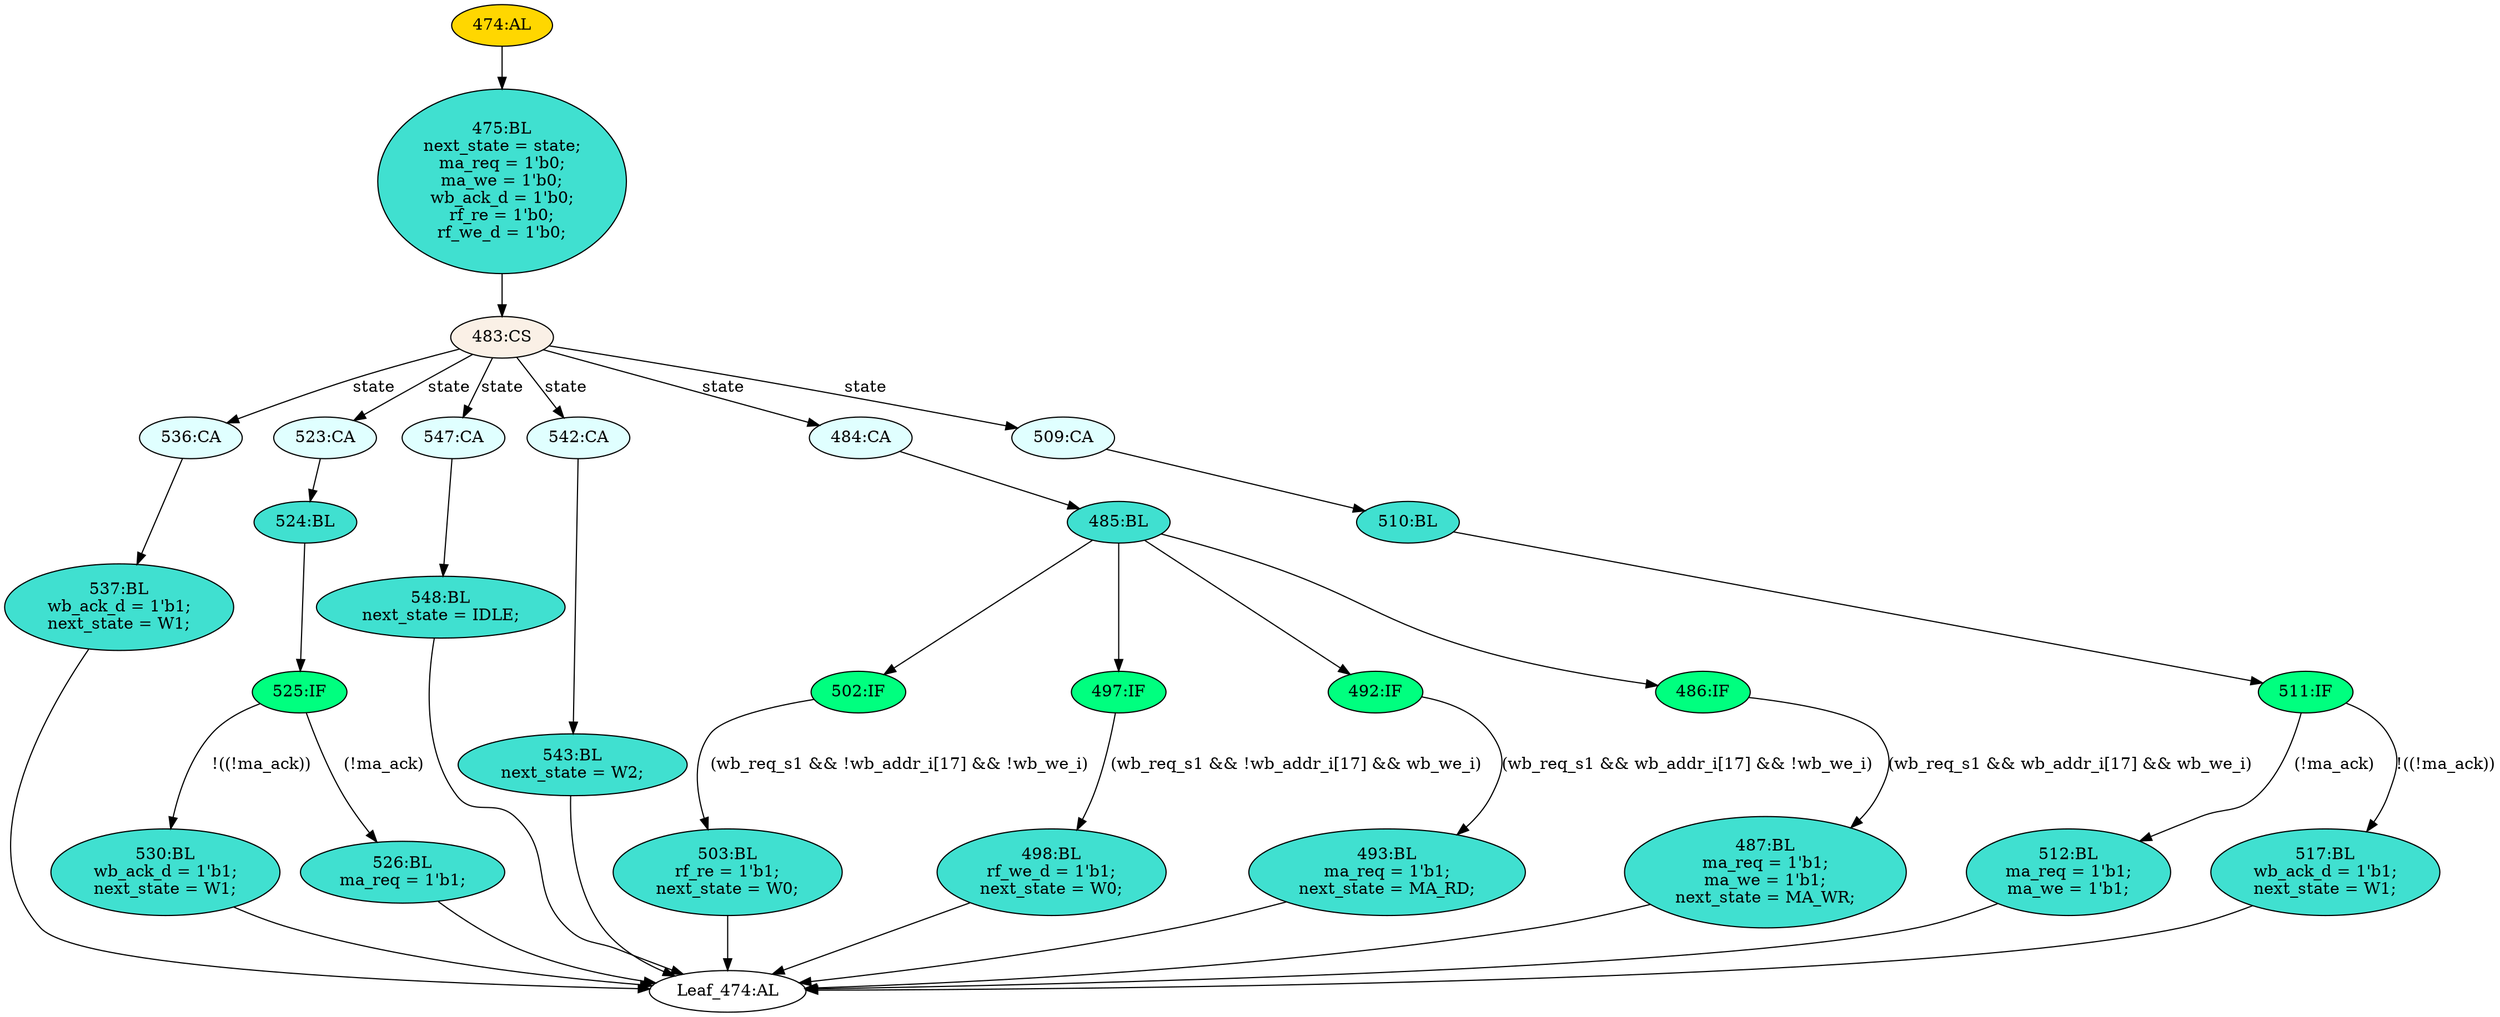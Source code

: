 strict digraph "" {
	node [label="\N"];
	"474:AL"	 [ast="<pyverilog.vparser.ast.Always object at 0x7f7bca951b90>",
		clk_sens=False,
		fillcolor=gold,
		label="474:AL",
		sens="['state', 'wb_req_s1', 'wb_addr_i', 'ma_ack', 'wb_we_i']",
		statements="[]",
		style=filled,
		typ=Always,
		use_var="['wb_req_s1', 'wb_we_i', 'state', 'wb_addr_i', 'ma_ack']"];
	"475:BL"	 [ast="<pyverilog.vparser.ast.Block object at 0x7f7bca951e90>",
		fillcolor=turquoise,
		label="475:BL
next_state = state;
ma_req = 1'b0;
ma_we = 1'b0;
wb_ack_d = 1'b0;
rf_re = 1'b0;
rf_we_d = 1'b0;",
		statements="[<pyverilog.vparser.ast.BlockingSubstitution object at 0x7f7bca951ed0>, <pyverilog.vparser.ast.BlockingSubstitution object at 0x7f7bca954090>, <\
pyverilog.vparser.ast.BlockingSubstitution object at 0x7f7bca9541d0>, <pyverilog.vparser.ast.BlockingSubstitution object at 0x7f7bca954310>, <\
pyverilog.vparser.ast.BlockingSubstitution object at 0x7f7bca954450>, <pyverilog.vparser.ast.BlockingSubstitution object at 0x7f7bca954590>]",
		style=filled,
		typ=Block];
	"474:AL" -> "475:BL"	 [cond="[]",
		lineno=None];
	"524:BL"	 [ast="<pyverilog.vparser.ast.Block object at 0x7f7bca968510>",
		fillcolor=turquoise,
		label="524:BL",
		statements="[]",
		style=filled,
		typ=Block];
	"525:IF"	 [ast="<pyverilog.vparser.ast.IfStatement object at 0x7f7bca968550>",
		fillcolor=springgreen,
		label="525:IF",
		statements="[]",
		style=filled,
		typ=IfStatement];
	"524:BL" -> "525:IF"	 [cond="[]",
		lineno=None];
	"503:BL"	 [ast="<pyverilog.vparser.ast.Block object at 0x7f7bca95e850>",
		fillcolor=turquoise,
		label="503:BL
rf_re = 1'b1;
next_state = W0;",
		statements="[<pyverilog.vparser.ast.BlockingSubstitution object at 0x7f7bca95e890>, <pyverilog.vparser.ast.BlockingSubstitution object at 0x7f7bca95e9d0>]",
		style=filled,
		typ=Block];
	"Leaf_474:AL"	 [def_var="['wb_ack_d', 'ma_we', 'rf_we_d', 'ma_req', 'rf_re', 'next_state']",
		label="Leaf_474:AL"];
	"503:BL" -> "Leaf_474:AL"	 [cond="[]",
		lineno=None];
	"536:CA"	 [ast="<pyverilog.vparser.ast.Case object at 0x7f7bca968a50>",
		fillcolor=lightcyan,
		label="536:CA",
		statements="[]",
		style=filled,
		typ=Case];
	"537:BL"	 [ast="<pyverilog.vparser.ast.Block object at 0x7f7bca968ad0>",
		fillcolor=turquoise,
		label="537:BL
wb_ack_d = 1'b1;
next_state = W1;",
		statements="[<pyverilog.vparser.ast.BlockingSubstitution object at 0x7f7bca968b10>, <pyverilog.vparser.ast.BlockingSubstitution object at 0x7f7bca968c50>]",
		style=filled,
		typ=Block];
	"536:CA" -> "537:BL"	 [cond="[]",
		lineno=None];
	"523:CA"	 [ast="<pyverilog.vparser.ast.Case object at 0x7f7bca968490>",
		fillcolor=lightcyan,
		label="523:CA",
		statements="[]",
		style=filled,
		typ=Case];
	"523:CA" -> "524:BL"	 [cond="[]",
		lineno=None];
	"543:BL"	 [ast="<pyverilog.vparser.ast.Block object at 0x7f7bca968e10>",
		fillcolor=turquoise,
		label="543:BL
next_state = W2;",
		statements="[<pyverilog.vparser.ast.BlockingSubstitution object at 0x7f7bca968e50>]",
		style=filled,
		typ=Block];
	"543:BL" -> "Leaf_474:AL"	 [cond="[]",
		lineno=None];
	"483:CS"	 [ast="<pyverilog.vparser.ast.CaseStatement object at 0x7f7bca9546d0>",
		fillcolor=linen,
		label="483:CS",
		statements="[]",
		style=filled,
		typ=CaseStatement];
	"475:BL" -> "483:CS"	 [cond="[]",
		lineno=None];
	"530:BL"	 [ast="<pyverilog.vparser.ast.Block object at 0x7f7bca968590>",
		fillcolor=turquoise,
		label="530:BL
wb_ack_d = 1'b1;
next_state = W1;",
		statements="[<pyverilog.vparser.ast.BlockingSubstitution object at 0x7f7bca9685d0>, <pyverilog.vparser.ast.BlockingSubstitution object at 0x7f7bca968710>]",
		style=filled,
		typ=Block];
	"530:BL" -> "Leaf_474:AL"	 [cond="[]",
		lineno=None];
	"526:BL"	 [ast="<pyverilog.vparser.ast.Block object at 0x7f7bca968850>",
		fillcolor=turquoise,
		label="526:BL
ma_req = 1'b1;",
		statements="[<pyverilog.vparser.ast.BlockingSubstitution object at 0x7f7bca968890>]",
		style=filled,
		typ=Block];
	"526:BL" -> "Leaf_474:AL"	 [cond="[]",
		lineno=None];
	"547:CA"	 [ast="<pyverilog.vparser.ast.Case object at 0x7f7bca968fd0>",
		fillcolor=lightcyan,
		label="547:CA",
		statements="[]",
		style=filled,
		typ=Case];
	"548:BL"	 [ast="<pyverilog.vparser.ast.Block object at 0x7f7bca973090>",
		fillcolor=turquoise,
		label="548:BL
next_state = IDLE;",
		statements="[<pyverilog.vparser.ast.BlockingSubstitution object at 0x7f7bca9730d0>]",
		style=filled,
		typ=Block];
	"547:CA" -> "548:BL"	 [cond="[]",
		lineno=None];
	"498:BL"	 [ast="<pyverilog.vparser.ast.Block object at 0x7f7bca95e350>",
		fillcolor=turquoise,
		label="498:BL
rf_we_d = 1'b1;
next_state = W0;",
		statements="[<pyverilog.vparser.ast.BlockingSubstitution object at 0x7f7bca95e390>, <pyverilog.vparser.ast.BlockingSubstitution object at 0x7f7bca95e4d0>]",
		style=filled,
		typ=Block];
	"498:BL" -> "Leaf_474:AL"	 [cond="[]",
		lineno=None];
	"511:IF"	 [ast="<pyverilog.vparser.ast.IfStatement object at 0x7f7bca95ee10>",
		fillcolor=springgreen,
		label="511:IF",
		statements="[]",
		style=filled,
		typ=IfStatement];
	"512:BL"	 [ast="<pyverilog.vparser.ast.Block object at 0x7f7bca968150>",
		fillcolor=turquoise,
		label="512:BL
ma_req = 1'b1;
ma_we = 1'b1;",
		statements="[<pyverilog.vparser.ast.BlockingSubstitution object at 0x7f7bca968190>, <pyverilog.vparser.ast.BlockingSubstitution object at 0x7f7bca9682d0>]",
		style=filled,
		typ=Block];
	"511:IF" -> "512:BL"	 [cond="['ma_ack']",
		label="(!ma_ack)",
		lineno=511];
	"517:BL"	 [ast="<pyverilog.vparser.ast.Block object at 0x7f7bca95ee50>",
		fillcolor=turquoise,
		label="517:BL
wb_ack_d = 1'b1;
next_state = W1;",
		statements="[<pyverilog.vparser.ast.BlockingSubstitution object at 0x7f7bca95ee90>, <pyverilog.vparser.ast.BlockingSubstitution object at 0x7f7bca95efd0>]",
		style=filled,
		typ=Block];
	"511:IF" -> "517:BL"	 [cond="['ma_ack']",
		label="!((!ma_ack))",
		lineno=511];
	"542:CA"	 [ast="<pyverilog.vparser.ast.Case object at 0x7f7bca968d90>",
		fillcolor=lightcyan,
		label="542:CA",
		statements="[]",
		style=filled,
		typ=Case];
	"542:CA" -> "543:BL"	 [cond="[]",
		lineno=None];
	"487:BL"	 [ast="<pyverilog.vparser.ast.Block object at 0x7f7bca954890>",
		fillcolor=turquoise,
		label="487:BL
ma_req = 1'b1;
ma_we = 1'b1;
next_state = MA_WR;",
		statements="[<pyverilog.vparser.ast.BlockingSubstitution object at 0x7f7bca9548d0>, <pyverilog.vparser.ast.BlockingSubstitution object at 0x7f7bca954a10>, <\
pyverilog.vparser.ast.BlockingSubstitution object at 0x7f7bca954ad0>]",
		style=filled,
		typ=Block];
	"487:BL" -> "Leaf_474:AL"	 [cond="[]",
		lineno=None];
	"537:BL" -> "Leaf_474:AL"	 [cond="[]",
		lineno=None];
	"493:BL"	 [ast="<pyverilog.vparser.ast.Block object at 0x7f7bca954e10>",
		fillcolor=turquoise,
		label="493:BL
ma_req = 1'b1;
next_state = MA_RD;",
		statements="[<pyverilog.vparser.ast.BlockingSubstitution object at 0x7f7bca954e50>, <pyverilog.vparser.ast.BlockingSubstitution object at 0x7f7bca954f90>]",
		style=filled,
		typ=Block];
	"493:BL" -> "Leaf_474:AL"	 [cond="[]",
		lineno=None];
	"502:IF"	 [ast="<pyverilog.vparser.ast.IfStatement object at 0x7f7bca95e810>",
		fillcolor=springgreen,
		label="502:IF",
		statements="[]",
		style=filled,
		typ=IfStatement];
	"502:IF" -> "503:BL"	 [cond="['wb_req_s1', 'wb_addr_i', 'wb_we_i']",
		label="(wb_req_s1 && !wb_addr_i[17] && !wb_we_i)",
		lineno=502];
	"512:BL" -> "Leaf_474:AL"	 [cond="[]",
		lineno=None];
	"485:BL"	 [ast="<pyverilog.vparser.ast.Block object at 0x7f7bca954810>",
		fillcolor=turquoise,
		label="485:BL",
		statements="[]",
		style=filled,
		typ=Block];
	"485:BL" -> "502:IF"	 [cond="[]",
		lineno=None];
	"497:IF"	 [ast="<pyverilog.vparser.ast.IfStatement object at 0x7f7bca95e310>",
		fillcolor=springgreen,
		label="497:IF",
		statements="[]",
		style=filled,
		typ=IfStatement];
	"485:BL" -> "497:IF"	 [cond="[]",
		lineno=None];
	"492:IF"	 [ast="<pyverilog.vparser.ast.IfStatement object at 0x7f7bca954dd0>",
		fillcolor=springgreen,
		label="492:IF",
		statements="[]",
		style=filled,
		typ=IfStatement];
	"485:BL" -> "492:IF"	 [cond="[]",
		lineno=None];
	"486:IF"	 [ast="<pyverilog.vparser.ast.IfStatement object at 0x7f7bca954850>",
		fillcolor=springgreen,
		label="486:IF",
		statements="[]",
		style=filled,
		typ=IfStatement];
	"485:BL" -> "486:IF"	 [cond="[]",
		lineno=None];
	"548:BL" -> "Leaf_474:AL"	 [cond="[]",
		lineno=None];
	"497:IF" -> "498:BL"	 [cond="['wb_req_s1', 'wb_addr_i', 'wb_we_i']",
		label="(wb_req_s1 && !wb_addr_i[17] && wb_we_i)",
		lineno=497];
	"517:BL" -> "Leaf_474:AL"	 [cond="[]",
		lineno=None];
	"525:IF" -> "530:BL"	 [cond="['ma_ack']",
		label="!((!ma_ack))",
		lineno=525];
	"525:IF" -> "526:BL"	 [cond="['ma_ack']",
		label="(!ma_ack)",
		lineno=525];
	"492:IF" -> "493:BL"	 [cond="['wb_req_s1', 'wb_addr_i', 'wb_we_i']",
		label="(wb_req_s1 && wb_addr_i[17] && !wb_we_i)",
		lineno=492];
	"510:BL"	 [ast="<pyverilog.vparser.ast.Block object at 0x7f7bca95edd0>",
		fillcolor=turquoise,
		label="510:BL",
		statements="[]",
		style=filled,
		typ=Block];
	"510:BL" -> "511:IF"	 [cond="[]",
		lineno=None];
	"483:CS" -> "536:CA"	 [cond="['state']",
		label=state,
		lineno=483];
	"483:CS" -> "523:CA"	 [cond="['state']",
		label=state,
		lineno=483];
	"483:CS" -> "547:CA"	 [cond="['state']",
		label=state,
		lineno=483];
	"483:CS" -> "542:CA"	 [cond="['state']",
		label=state,
		lineno=483];
	"484:CA"	 [ast="<pyverilog.vparser.ast.Case object at 0x7f7bca954790>",
		fillcolor=lightcyan,
		label="484:CA",
		statements="[]",
		style=filled,
		typ=Case];
	"483:CS" -> "484:CA"	 [cond="['state']",
		label=state,
		lineno=483];
	"509:CA"	 [ast="<pyverilog.vparser.ast.Case object at 0x7f7bca95ed50>",
		fillcolor=lightcyan,
		label="509:CA",
		statements="[]",
		style=filled,
		typ=Case];
	"483:CS" -> "509:CA"	 [cond="['state']",
		label=state,
		lineno=483];
	"484:CA" -> "485:BL"	 [cond="[]",
		lineno=None];
	"509:CA" -> "510:BL"	 [cond="[]",
		lineno=None];
	"486:IF" -> "487:BL"	 [cond="['wb_req_s1', 'wb_addr_i', 'wb_we_i']",
		label="(wb_req_s1 && wb_addr_i[17] && wb_we_i)",
		lineno=486];
}
